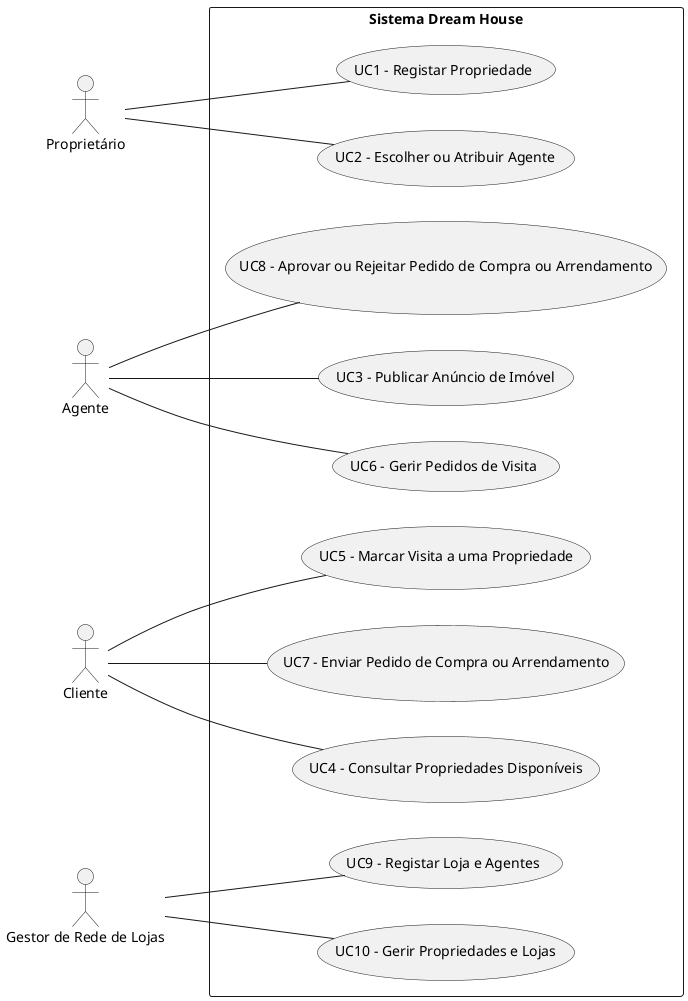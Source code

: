 @startuml
left to right direction

actor "Proprietário" as owner
actor "Agente" as agent
actor "Cliente" as client
actor "Gestor de Rede de Lojas" as manager

rectangle "Sistema Dream House" {

    usecase "UC1 - Registar Propriedade" as UC1
    usecase "UC2 - Escolher ou Atribuir Agente" as UC2
    usecase "UC3 - Publicar Anúncio de Imóvel" as UC3
    usecase "UC4 - Consultar Propriedades Disponíveis" as UC4
    usecase "UC5 - Marcar Visita a uma Propriedade" as UC5
    usecase "UC6 - Gerir Pedidos de Visita" as UC6
    usecase "UC7 - Enviar Pedido de Compra ou Arrendamento" as UC7
    usecase "UC8 - Aprovar ou Rejeitar Pedido de Compra ou Arrendamento" as UC8
    usecase "UC9 - Registar Loja e Agentes" as UC9
    usecase "UC10 - Gerir Propriedades e Lojas" as UC10
}

' Relacionamentos dos atores com os casos de uso
owner -- UC1
owner -- UC2
agent -- UC3
client -- UC4
client -- UC5
agent -- UC6
client -- UC7
agent -- UC8
manager -- UC9
manager -- UC10

@enduml
